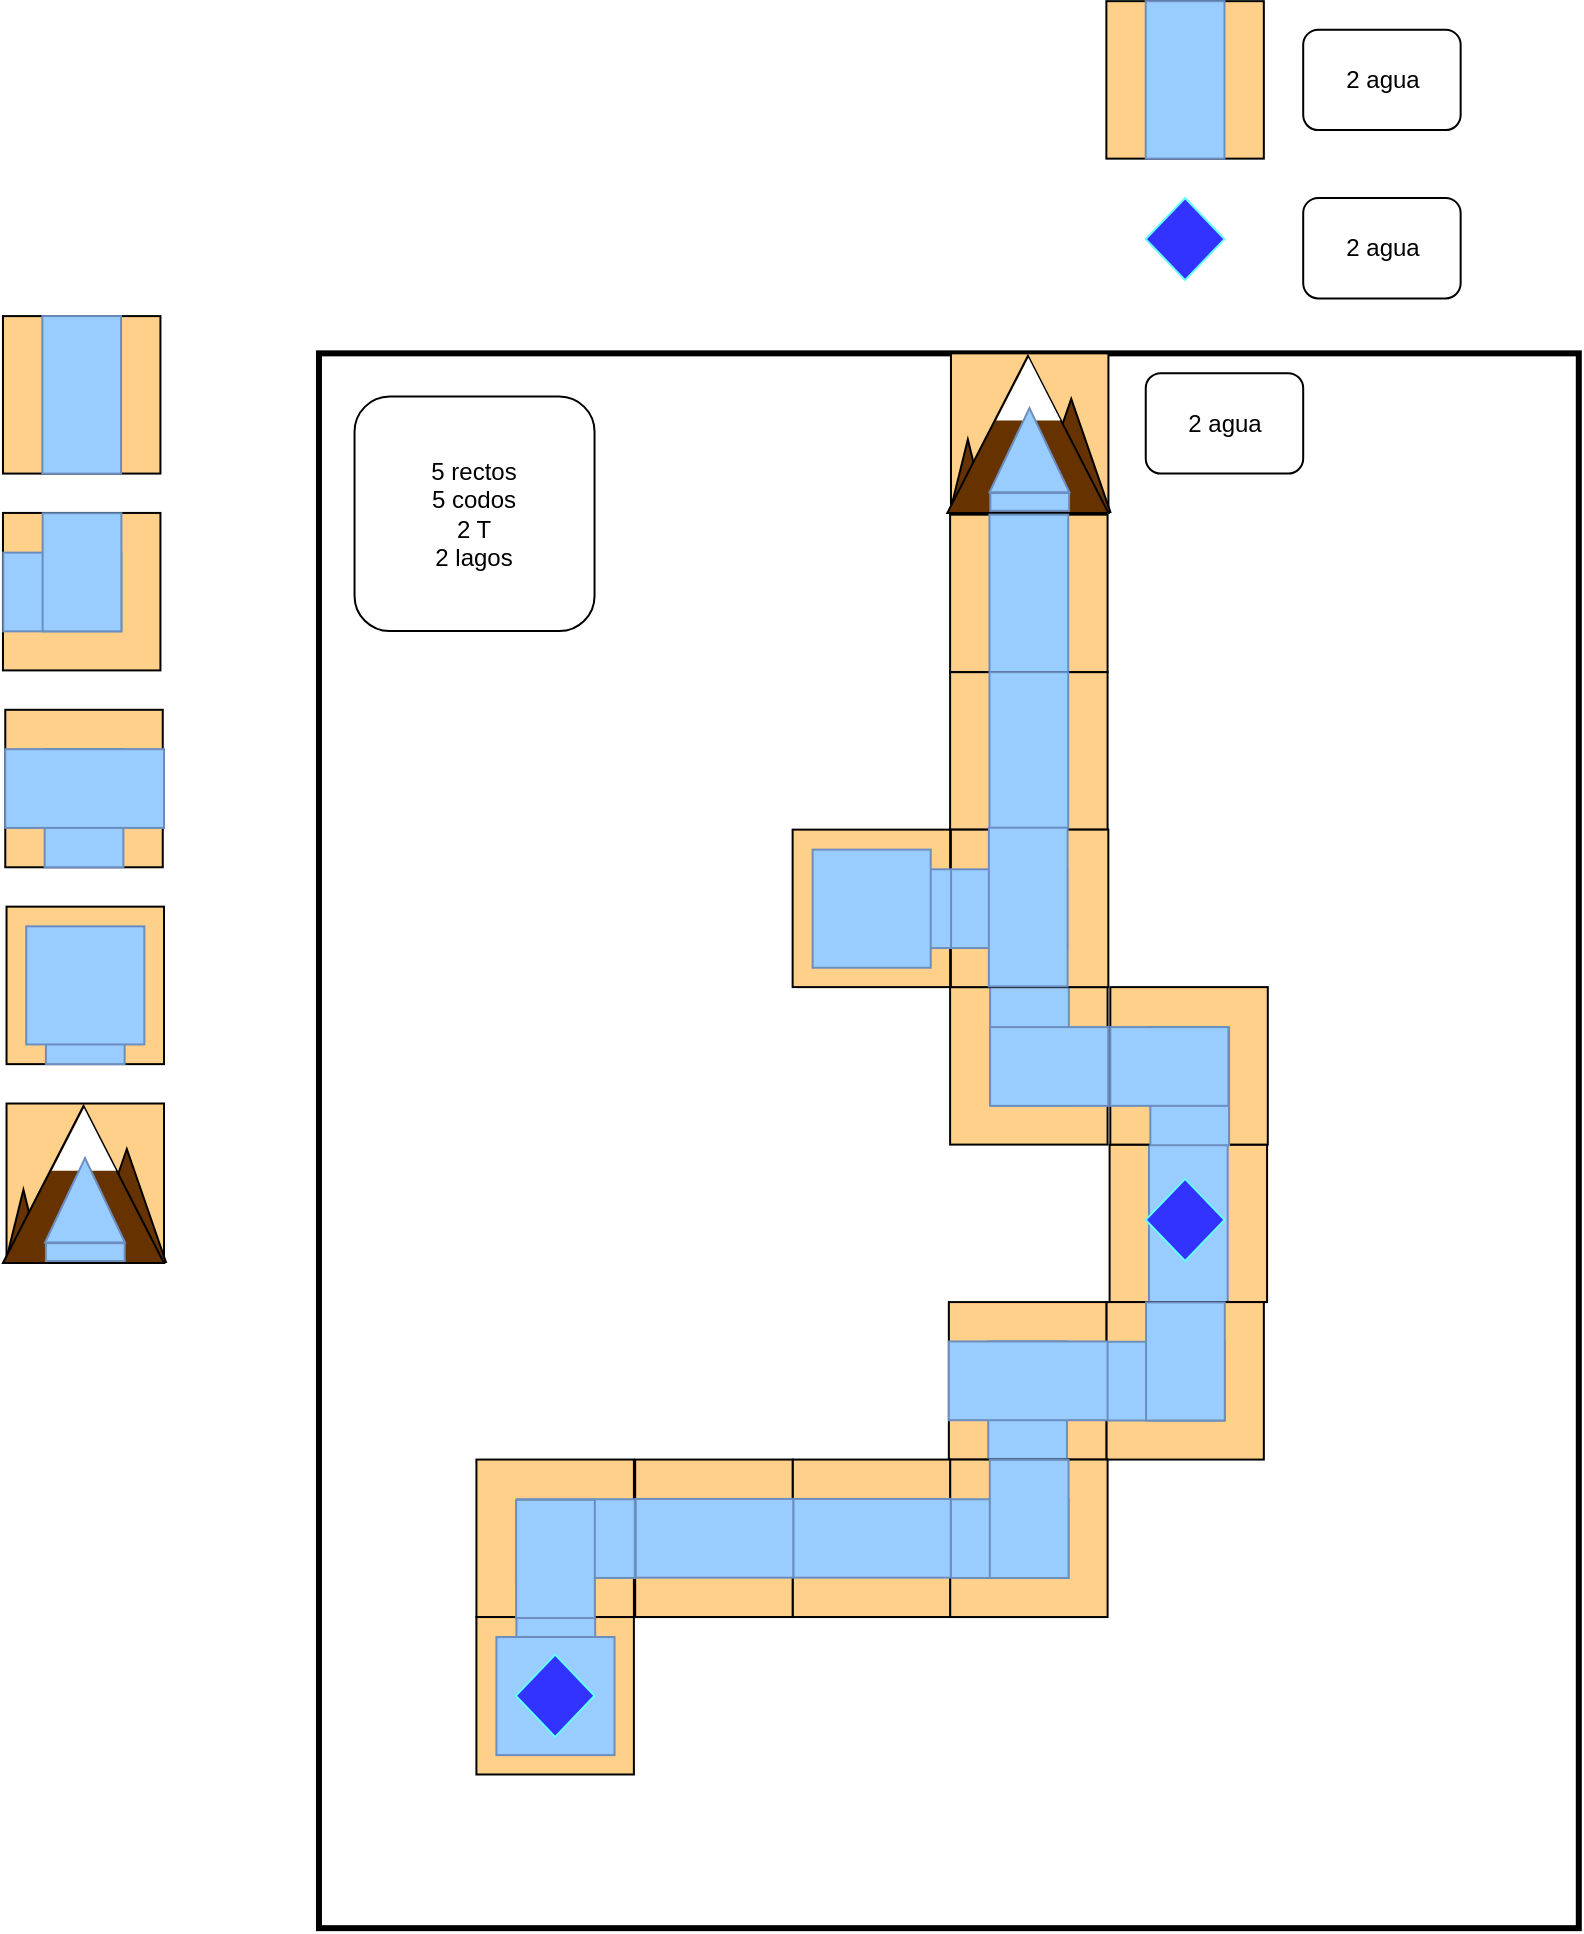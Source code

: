 <mxfile version="21.6.1" type="github">
  <diagram name="Page-1" id="2VUvKDMOOLKdO6o08y5Y">
    <mxGraphModel dx="2514" dy="2105" grid="1" gridSize="19.685" guides="1" tooltips="1" connect="1" arrows="1" fold="1" page="1" pageScale="1" pageWidth="827" pageHeight="1169" math="0" shadow="0">
      <root>
        <mxCell id="0" />
        <mxCell id="1" parent="0" />
        <mxCell id="bTT1aVTdTWUZ8_YD1Z94-91" value="" style="group;rotation=-180;" vertex="1" connectable="0" parent="1">
          <mxGeometry x="236.205" y="709.505" width="78.74" height="78.74" as="geometry" />
        </mxCell>
        <mxCell id="bTT1aVTdTWUZ8_YD1Z94-92" value="" style="rounded=0;whiteSpace=wrap;html=1;fillColor=#FFD08A;strokeColor=#000000;rotation=-180;" vertex="1" parent="bTT1aVTdTWUZ8_YD1Z94-91">
          <mxGeometry width="78.74" height="78.74" as="geometry" />
        </mxCell>
        <mxCell id="bTT1aVTdTWUZ8_YD1Z94-93" value="" style="rounded=0;whiteSpace=wrap;html=1;fillColor=#99CCFF;strokeColor=#6c8ebf;strokeWidth=1;rotation=-180;" vertex="1" parent="bTT1aVTdTWUZ8_YD1Z94-91">
          <mxGeometry x="20" width="39.37" height="59.05" as="geometry" />
        </mxCell>
        <mxCell id="bTT1aVTdTWUZ8_YD1Z94-94" value="" style="rounded=0;whiteSpace=wrap;html=1;fillColor=#99CCFF;strokeColor=#6c8ebf;strokeWidth=1;rotation=-180;" vertex="1" parent="bTT1aVTdTWUZ8_YD1Z94-91">
          <mxGeometry x="10" y="10" width="59.055" height="59.055" as="geometry" />
        </mxCell>
        <mxCell id="bTT1aVTdTWUZ8_YD1Z94-61" value="" style="group" vertex="1" connectable="0" parent="1">
          <mxGeometry x="552.8" y="473.3" width="78.74" height="78.74" as="geometry" />
        </mxCell>
        <mxCell id="bTT1aVTdTWUZ8_YD1Z94-62" value="" style="rounded=0;whiteSpace=wrap;html=1;fillColor=#FFD08A;strokeColor=#000000;" vertex="1" parent="bTT1aVTdTWUZ8_YD1Z94-61">
          <mxGeometry width="78.74" height="78.74" as="geometry" />
        </mxCell>
        <mxCell id="bTT1aVTdTWUZ8_YD1Z94-63" value="" style="rounded=0;whiteSpace=wrap;html=1;fillColor=#99CCFF;strokeColor=#6c8ebf;strokeWidth=1;" vertex="1" parent="bTT1aVTdTWUZ8_YD1Z94-61">
          <mxGeometry x="19.68" width="39.37" height="78.74" as="geometry" />
        </mxCell>
        <mxCell id="bTT1aVTdTWUZ8_YD1Z94-12" value="" style="rounded=0;whiteSpace=wrap;html=1;fillColor=none;strokeWidth=3;" vertex="1" parent="1">
          <mxGeometry x="157.48" y="77.68" width="629.92" height="787.4" as="geometry" />
        </mxCell>
        <mxCell id="bTT1aVTdTWUZ8_YD1Z94-7" value="" style="group" vertex="1" connectable="0" parent="1">
          <mxGeometry x="551.18" y="-98.42" width="78.74" height="78.74" as="geometry" />
        </mxCell>
        <mxCell id="P98hvPGVPlMy8sSOjnku-1" value="" style="rounded=0;whiteSpace=wrap;html=1;fillColor=#FFD08A;strokeColor=#000000;" parent="bTT1aVTdTWUZ8_YD1Z94-7" vertex="1">
          <mxGeometry width="78.74" height="78.74" as="geometry" />
        </mxCell>
        <mxCell id="P98hvPGVPlMy8sSOjnku-4" value="" style="rounded=0;whiteSpace=wrap;html=1;fillColor=#99CCFF;strokeColor=#6c8ebf;strokeWidth=1;" parent="bTT1aVTdTWUZ8_YD1Z94-7" vertex="1">
          <mxGeometry x="19.68" width="39.37" height="78.74" as="geometry" />
        </mxCell>
        <mxCell id="bTT1aVTdTWUZ8_YD1Z94-8" value="" style="group;direction=west;rotation=-180;" vertex="1" connectable="0" parent="1">
          <mxGeometry x="473.05" y="394.555" width="78.745" height="78.74" as="geometry" />
        </mxCell>
        <mxCell id="P98hvPGVPlMy8sSOjnku-6" value="" style="rounded=0;whiteSpace=wrap;html=1;fillColor=#FFD08A;strokeColor=#000000;rotation=-180;" parent="bTT1aVTdTWUZ8_YD1Z94-8" vertex="1">
          <mxGeometry width="78.74" height="78.74" as="geometry" />
        </mxCell>
        <mxCell id="P98hvPGVPlMy8sSOjnku-7" value="" style="rounded=0;whiteSpace=wrap;html=1;fillColor=#99CCFF;strokeColor=#6c8ebf;strokeWidth=1;rotation=-180;" parent="bTT1aVTdTWUZ8_YD1Z94-8" vertex="1">
          <mxGeometry x="20" width="39.37" height="59.05" as="geometry" />
        </mxCell>
        <mxCell id="P98hvPGVPlMy8sSOjnku-8" value="" style="rounded=0;whiteSpace=wrap;html=1;fillColor=#99CCFF;strokeColor=#6c8ebf;strokeWidth=1;rotation=-180;" parent="bTT1aVTdTWUZ8_YD1Z94-8" vertex="1">
          <mxGeometry x="20" y="20" width="59.06" height="39.37" as="geometry" />
        </mxCell>
        <mxCell id="bTT1aVTdTWUZ8_YD1Z94-10" value="" style="group" vertex="1" connectable="0" parent="1">
          <mxGeometry x="0.63" y="255.9" width="79.37" height="78.74" as="geometry" />
        </mxCell>
        <mxCell id="bTT1aVTdTWUZ8_YD1Z94-1" value="" style="rounded=0;whiteSpace=wrap;html=1;fillColor=#FFD08A;strokeColor=#000000;" vertex="1" parent="bTT1aVTdTWUZ8_YD1Z94-10">
          <mxGeometry x="0.01" width="78.74" height="78.74" as="geometry" />
        </mxCell>
        <mxCell id="bTT1aVTdTWUZ8_YD1Z94-2" value="" style="rounded=0;whiteSpace=wrap;html=1;fillColor=#99CCFF;strokeColor=#6c8ebf;strokeWidth=1;" vertex="1" parent="bTT1aVTdTWUZ8_YD1Z94-10">
          <mxGeometry x="19.695" y="19.685" width="39.37" height="59.05" as="geometry" />
        </mxCell>
        <mxCell id="bTT1aVTdTWUZ8_YD1Z94-3" value="" style="rounded=0;whiteSpace=wrap;html=1;fillColor=#99CCFF;strokeColor=#6c8ebf;strokeWidth=1;" vertex="1" parent="bTT1aVTdTWUZ8_YD1Z94-10">
          <mxGeometry y="19.69" width="79.37" height="39.37" as="geometry" />
        </mxCell>
        <mxCell id="bTT1aVTdTWUZ8_YD1Z94-11" value="" style="group" vertex="1" connectable="0" parent="1">
          <mxGeometry x="1.265" y="354.325" width="78.74" height="78.74" as="geometry" />
        </mxCell>
        <mxCell id="bTT1aVTdTWUZ8_YD1Z94-4" value="" style="rounded=0;whiteSpace=wrap;html=1;fillColor=#FFD08A;strokeColor=#000000;" vertex="1" parent="bTT1aVTdTWUZ8_YD1Z94-11">
          <mxGeometry width="78.74" height="78.74" as="geometry" />
        </mxCell>
        <mxCell id="bTT1aVTdTWUZ8_YD1Z94-5" value="" style="rounded=0;whiteSpace=wrap;html=1;fillColor=#99CCFF;strokeColor=#6c8ebf;strokeWidth=1;" vertex="1" parent="bTT1aVTdTWUZ8_YD1Z94-11">
          <mxGeometry x="19.685" y="19.685" width="39.37" height="59.05" as="geometry" />
        </mxCell>
        <mxCell id="bTT1aVTdTWUZ8_YD1Z94-6" value="" style="rounded=0;whiteSpace=wrap;html=1;fillColor=#99CCFF;strokeColor=#6c8ebf;strokeWidth=1;" vertex="1" parent="bTT1aVTdTWUZ8_YD1Z94-11">
          <mxGeometry x="9.845" y="9.845" width="59.055" height="59.055" as="geometry" />
        </mxCell>
        <mxCell id="bTT1aVTdTWUZ8_YD1Z94-23" value="" style="group" vertex="1" connectable="0" parent="1">
          <mxGeometry x="-0.52" y="452.755" width="81.465" height="79.785" as="geometry" />
        </mxCell>
        <mxCell id="bTT1aVTdTWUZ8_YD1Z94-15" value="" style="rounded=0;whiteSpace=wrap;html=1;fillColor=#FFD08A;strokeColor=#000000;" vertex="1" parent="bTT1aVTdTWUZ8_YD1Z94-23">
          <mxGeometry x="1.785" width="78.74" height="78.74" as="geometry" />
        </mxCell>
        <mxCell id="bTT1aVTdTWUZ8_YD1Z94-22" value="" style="triangle;whiteSpace=wrap;html=1;rotation=-90;fillColor=#663300;" vertex="1" parent="bTT1aVTdTWUZ8_YD1Z94-23">
          <mxGeometry x="-8.04" y="52.335" width="36.54" height="18" as="geometry" />
        </mxCell>
        <mxCell id="bTT1aVTdTWUZ8_YD1Z94-21" value="" style="triangle;whiteSpace=wrap;html=1;rotation=-90;fillColor=#663300;" vertex="1" parent="bTT1aVTdTWUZ8_YD1Z94-23">
          <mxGeometry x="33.68" y="31.475" width="56.5" height="39.07" as="geometry" />
        </mxCell>
        <mxCell id="bTT1aVTdTWUZ8_YD1Z94-18" value="" style="triangle;whiteSpace=wrap;html=1;rotation=-90;fillColor=#663300;" vertex="1" parent="bTT1aVTdTWUZ8_YD1Z94-23">
          <mxGeometry x="0.99" y="0.255" width="78.54" height="80.52" as="geometry" />
        </mxCell>
        <mxCell id="bTT1aVTdTWUZ8_YD1Z94-16" value="" style="rounded=0;whiteSpace=wrap;html=1;fillColor=#99CCFF;strokeColor=#6c8ebf;strokeWidth=1;" vertex="1" parent="bTT1aVTdTWUZ8_YD1Z94-23">
          <mxGeometry x="21.48" y="69.815" width="39.37" height="8.92" as="geometry" />
        </mxCell>
        <mxCell id="bTT1aVTdTWUZ8_YD1Z94-19" value="" style="triangle;whiteSpace=wrap;html=1;rotation=-90;fillColor=#FFFFFF;strokeColor=none;" vertex="1" parent="bTT1aVTdTWUZ8_YD1Z94-23">
          <mxGeometry x="24.84" y="1.815" width="31.34" height="32.17" as="geometry" />
        </mxCell>
        <mxCell id="bTT1aVTdTWUZ8_YD1Z94-20" value="" style="triangle;whiteSpace=wrap;html=1;rotation=-90;fillColor=#99CCFF;strokeColor=#6c8ebf;rounded=0;strokeWidth=1;" vertex="1" parent="bTT1aVTdTWUZ8_YD1Z94-23">
          <mxGeometry x="19.94" y="28.425" width="42.18" height="39.93" as="geometry" />
        </mxCell>
        <mxCell id="bTT1aVTdTWUZ8_YD1Z94-28" value="" style="group" vertex="1" connectable="0" parent="1">
          <mxGeometry x="471.69" y="77.685" width="81.465" height="79.785" as="geometry" />
        </mxCell>
        <mxCell id="bTT1aVTdTWUZ8_YD1Z94-29" value="" style="rounded=0;whiteSpace=wrap;html=1;fillColor=#FFD08A;strokeColor=#000000;" vertex="1" parent="bTT1aVTdTWUZ8_YD1Z94-28">
          <mxGeometry x="1.785" width="78.74" height="78.74" as="geometry" />
        </mxCell>
        <mxCell id="bTT1aVTdTWUZ8_YD1Z94-30" value="" style="triangle;whiteSpace=wrap;html=1;rotation=-90;fillColor=#663300;" vertex="1" parent="bTT1aVTdTWUZ8_YD1Z94-28">
          <mxGeometry x="-8.04" y="52.335" width="36.54" height="18" as="geometry" />
        </mxCell>
        <mxCell id="bTT1aVTdTWUZ8_YD1Z94-31" value="" style="triangle;whiteSpace=wrap;html=1;rotation=-90;fillColor=#663300;" vertex="1" parent="bTT1aVTdTWUZ8_YD1Z94-28">
          <mxGeometry x="33.68" y="31.475" width="56.5" height="39.07" as="geometry" />
        </mxCell>
        <mxCell id="bTT1aVTdTWUZ8_YD1Z94-32" value="" style="triangle;whiteSpace=wrap;html=1;rotation=-90;fillColor=#663300;" vertex="1" parent="bTT1aVTdTWUZ8_YD1Z94-28">
          <mxGeometry x="0.99" y="0.255" width="78.54" height="80.52" as="geometry" />
        </mxCell>
        <mxCell id="bTT1aVTdTWUZ8_YD1Z94-33" value="" style="rounded=0;whiteSpace=wrap;html=1;fillColor=#99CCFF;strokeColor=#6c8ebf;strokeWidth=1;" vertex="1" parent="bTT1aVTdTWUZ8_YD1Z94-28">
          <mxGeometry x="21.48" y="69.815" width="39.37" height="8.92" as="geometry" />
        </mxCell>
        <mxCell id="bTT1aVTdTWUZ8_YD1Z94-34" value="" style="triangle;whiteSpace=wrap;html=1;rotation=-90;fillColor=#FFFFFF;strokeColor=none;" vertex="1" parent="bTT1aVTdTWUZ8_YD1Z94-28">
          <mxGeometry x="24.84" y="1.815" width="31.34" height="32.17" as="geometry" />
        </mxCell>
        <mxCell id="bTT1aVTdTWUZ8_YD1Z94-35" value="" style="triangle;whiteSpace=wrap;html=1;rotation=-90;fillColor=#99CCFF;strokeColor=#6c8ebf;rounded=0;strokeWidth=1;" vertex="1" parent="bTT1aVTdTWUZ8_YD1Z94-28">
          <mxGeometry x="19.94" y="28.425" width="42.18" height="39.93" as="geometry" />
        </mxCell>
        <mxCell id="bTT1aVTdTWUZ8_YD1Z94-36" value="" style="group" vertex="1" connectable="0" parent="1">
          <mxGeometry x="473.05" y="158.34" width="78.74" height="78.74" as="geometry" />
        </mxCell>
        <mxCell id="bTT1aVTdTWUZ8_YD1Z94-37" value="" style="rounded=0;whiteSpace=wrap;html=1;fillColor=#FFD08A;strokeColor=#000000;" vertex="1" parent="bTT1aVTdTWUZ8_YD1Z94-36">
          <mxGeometry width="78.74" height="78.74" as="geometry" />
        </mxCell>
        <mxCell id="bTT1aVTdTWUZ8_YD1Z94-38" value="" style="rounded=0;whiteSpace=wrap;html=1;fillColor=#99CCFF;strokeColor=#6c8ebf;strokeWidth=1;" vertex="1" parent="bTT1aVTdTWUZ8_YD1Z94-36">
          <mxGeometry x="19.68" width="39.37" height="78.74" as="geometry" />
        </mxCell>
        <mxCell id="bTT1aVTdTWUZ8_YD1Z94-40" value="" style="group" vertex="1" connectable="0" parent="1">
          <mxGeometry x="473.05" y="237.08" width="78.74" height="78.74" as="geometry" />
        </mxCell>
        <mxCell id="bTT1aVTdTWUZ8_YD1Z94-41" value="" style="rounded=0;whiteSpace=wrap;html=1;fillColor=#FFD08A;strokeColor=#000000;" vertex="1" parent="bTT1aVTdTWUZ8_YD1Z94-40">
          <mxGeometry width="78.74" height="78.74" as="geometry" />
        </mxCell>
        <mxCell id="bTT1aVTdTWUZ8_YD1Z94-42" value="" style="rounded=0;whiteSpace=wrap;html=1;fillColor=#99CCFF;strokeColor=#6c8ebf;strokeWidth=1;" vertex="1" parent="bTT1aVTdTWUZ8_YD1Z94-40">
          <mxGeometry x="19.68" width="39.37" height="78.74" as="geometry" />
        </mxCell>
        <mxCell id="bTT1aVTdTWUZ8_YD1Z94-43" value="" style="group;rotation=90;" vertex="1" connectable="0" parent="1">
          <mxGeometry x="472.43" y="315.82" width="79.37" height="78.74" as="geometry" />
        </mxCell>
        <mxCell id="bTT1aVTdTWUZ8_YD1Z94-44" value="" style="rounded=0;whiteSpace=wrap;html=1;fillColor=#FFD08A;strokeColor=#000000;rotation=90;" vertex="1" parent="bTT1aVTdTWUZ8_YD1Z94-43">
          <mxGeometry x="1" width="78.74" height="78.74" as="geometry" />
        </mxCell>
        <mxCell id="bTT1aVTdTWUZ8_YD1Z94-45" value="" style="rounded=0;whiteSpace=wrap;html=1;fillColor=#99CCFF;strokeColor=#6c8ebf;strokeWidth=1;rotation=90;" vertex="1" parent="bTT1aVTdTWUZ8_YD1Z94-43">
          <mxGeometry x="10" y="10" width="39.37" height="59.05" as="geometry" />
        </mxCell>
        <mxCell id="bTT1aVTdTWUZ8_YD1Z94-46" value="" style="rounded=0;whiteSpace=wrap;html=1;fillColor=#99CCFF;strokeColor=#6c8ebf;strokeWidth=1;rotation=90;" vertex="1" parent="bTT1aVTdTWUZ8_YD1Z94-43">
          <mxGeometry y="19" width="79.37" height="39.37" as="geometry" />
        </mxCell>
        <mxCell id="bTT1aVTdTWUZ8_YD1Z94-47" value="" style="group;rotation=-90;" vertex="1" connectable="0" parent="1">
          <mxGeometry x="394.315" y="315.815" width="78.74" height="78.74" as="geometry" />
        </mxCell>
        <mxCell id="bTT1aVTdTWUZ8_YD1Z94-48" value="" style="rounded=0;whiteSpace=wrap;html=1;fillColor=#FFD08A;strokeColor=#000000;rotation=-90;" vertex="1" parent="bTT1aVTdTWUZ8_YD1Z94-47">
          <mxGeometry width="78.74" height="78.74" as="geometry" />
        </mxCell>
        <mxCell id="bTT1aVTdTWUZ8_YD1Z94-49" value="" style="rounded=0;whiteSpace=wrap;html=1;fillColor=#99CCFF;strokeColor=#6c8ebf;strokeWidth=1;rotation=-90;" vertex="1" parent="bTT1aVTdTWUZ8_YD1Z94-47">
          <mxGeometry x="30" y="10" width="39.37" height="59.05" as="geometry" />
        </mxCell>
        <mxCell id="bTT1aVTdTWUZ8_YD1Z94-50" value="" style="rounded=0;whiteSpace=wrap;html=1;fillColor=#99CCFF;strokeColor=#6c8ebf;strokeWidth=1;rotation=-90;" vertex="1" parent="bTT1aVTdTWUZ8_YD1Z94-47">
          <mxGeometry x="10" y="10" width="59.055" height="59.055" as="geometry" />
        </mxCell>
        <mxCell id="bTT1aVTdTWUZ8_YD1Z94-24" value="" style="rhombus;whiteSpace=wrap;html=1;fillColor=#3333FF;strokeColor=#66FFFF;" vertex="1" parent="1">
          <mxGeometry x="570.87" width="39.37" height="41.07" as="geometry" />
        </mxCell>
        <mxCell id="bTT1aVTdTWUZ8_YD1Z94-26" value="" style="rhombus;whiteSpace=wrap;html=1;fillColor=#3333FF;strokeColor=#66FFFF;" vertex="1" parent="1">
          <mxGeometry x="570.87" y="490.42" width="39.37" height="41.07" as="geometry" />
        </mxCell>
        <mxCell id="bTT1aVTdTWUZ8_YD1Z94-27" value="" style="rhombus;whiteSpace=wrap;html=1;fillColor=#3333FF;strokeColor=#66FFFF;" vertex="1" parent="1">
          <mxGeometry x="255.9" y="728.34" width="39.37" height="41.07" as="geometry" />
        </mxCell>
        <mxCell id="bTT1aVTdTWUZ8_YD1Z94-53" value="" style="group;direction=west;rotation=0;" vertex="1" connectable="0" parent="1">
          <mxGeometry x="553.16" y="394.555" width="78.745" height="78.74" as="geometry" />
        </mxCell>
        <mxCell id="bTT1aVTdTWUZ8_YD1Z94-54" value="" style="rounded=0;whiteSpace=wrap;html=1;fillColor=#FFD08A;strokeColor=#000000;rotation=0;" vertex="1" parent="bTT1aVTdTWUZ8_YD1Z94-53">
          <mxGeometry width="78.74" height="78.74" as="geometry" />
        </mxCell>
        <mxCell id="bTT1aVTdTWUZ8_YD1Z94-55" value="" style="rounded=0;whiteSpace=wrap;html=1;fillColor=#99CCFF;strokeColor=#6c8ebf;strokeWidth=1;rotation=0;" vertex="1" parent="bTT1aVTdTWUZ8_YD1Z94-53">
          <mxGeometry x="20" y="20" width="39.37" height="59.05" as="geometry" />
        </mxCell>
        <mxCell id="bTT1aVTdTWUZ8_YD1Z94-56" value="" style="rounded=0;whiteSpace=wrap;html=1;fillColor=#99CCFF;strokeColor=#6c8ebf;strokeWidth=1;rotation=0;" vertex="1" parent="bTT1aVTdTWUZ8_YD1Z94-53">
          <mxGeometry y="20" width="59.06" height="39.37" as="geometry" />
        </mxCell>
        <mxCell id="bTT1aVTdTWUZ8_YD1Z94-57" value="" style="group;direction=west;rotation=90;" vertex="1" connectable="0" parent="1">
          <mxGeometry x="551.18" y="552.045" width="78.745" height="78.74" as="geometry" />
        </mxCell>
        <mxCell id="bTT1aVTdTWUZ8_YD1Z94-58" value="" style="rounded=0;whiteSpace=wrap;html=1;fillColor=#FFD08A;strokeColor=#000000;rotation=90;" vertex="1" parent="bTT1aVTdTWUZ8_YD1Z94-57">
          <mxGeometry width="78.74" height="78.74" as="geometry" />
        </mxCell>
        <mxCell id="bTT1aVTdTWUZ8_YD1Z94-59" value="" style="rounded=0;whiteSpace=wrap;html=1;fillColor=#99CCFF;strokeColor=#6c8ebf;strokeWidth=1;rotation=90;" vertex="1" parent="bTT1aVTdTWUZ8_YD1Z94-57">
          <mxGeometry x="10" y="10" width="39.37" height="59.05" as="geometry" />
        </mxCell>
        <mxCell id="bTT1aVTdTWUZ8_YD1Z94-60" value="" style="rounded=0;whiteSpace=wrap;html=1;fillColor=#99CCFF;strokeColor=#6c8ebf;strokeWidth=1;rotation=90;" vertex="1" parent="bTT1aVTdTWUZ8_YD1Z94-57">
          <mxGeometry x="10" y="10" width="59.06" height="39.37" as="geometry" />
        </mxCell>
        <mxCell id="bTT1aVTdTWUZ8_YD1Z94-64" value="" style="group" vertex="1" connectable="0" parent="1">
          <mxGeometry x="472.42" y="552.04" width="79.37" height="78.74" as="geometry" />
        </mxCell>
        <mxCell id="bTT1aVTdTWUZ8_YD1Z94-65" value="" style="rounded=0;whiteSpace=wrap;html=1;fillColor=#FFD08A;strokeColor=#000000;" vertex="1" parent="bTT1aVTdTWUZ8_YD1Z94-64">
          <mxGeometry x="0.01" width="78.74" height="78.74" as="geometry" />
        </mxCell>
        <mxCell id="bTT1aVTdTWUZ8_YD1Z94-66" value="" style="rounded=0;whiteSpace=wrap;html=1;fillColor=#99CCFF;strokeColor=#6c8ebf;strokeWidth=1;" vertex="1" parent="bTT1aVTdTWUZ8_YD1Z94-64">
          <mxGeometry x="19.695" y="19.685" width="39.37" height="59.05" as="geometry" />
        </mxCell>
        <mxCell id="bTT1aVTdTWUZ8_YD1Z94-67" value="" style="rounded=0;whiteSpace=wrap;html=1;fillColor=#99CCFF;strokeColor=#6c8ebf;strokeWidth=1;" vertex="1" parent="bTT1aVTdTWUZ8_YD1Z94-64">
          <mxGeometry y="19.69" width="79.37" height="39.37" as="geometry" />
        </mxCell>
        <mxCell id="bTT1aVTdTWUZ8_YD1Z94-73" value="" style="group;direction=west;rotation=90;" vertex="1" connectable="0" parent="1">
          <mxGeometry x="-0.52" y="157.465" width="78.745" height="78.74" as="geometry" />
        </mxCell>
        <mxCell id="bTT1aVTdTWUZ8_YD1Z94-74" value="" style="rounded=0;whiteSpace=wrap;html=1;fillColor=#FFD08A;strokeColor=#000000;rotation=90;" vertex="1" parent="bTT1aVTdTWUZ8_YD1Z94-73">
          <mxGeometry width="78.74" height="78.74" as="geometry" />
        </mxCell>
        <mxCell id="bTT1aVTdTWUZ8_YD1Z94-75" value="" style="rounded=0;whiteSpace=wrap;html=1;fillColor=#99CCFF;strokeColor=#6c8ebf;strokeWidth=1;rotation=90;" vertex="1" parent="bTT1aVTdTWUZ8_YD1Z94-73">
          <mxGeometry x="10" y="10" width="39.37" height="59.05" as="geometry" />
        </mxCell>
        <mxCell id="bTT1aVTdTWUZ8_YD1Z94-76" value="" style="rounded=0;whiteSpace=wrap;html=1;fillColor=#99CCFF;strokeColor=#6c8ebf;strokeWidth=1;rotation=90;" vertex="1" parent="bTT1aVTdTWUZ8_YD1Z94-73">
          <mxGeometry x="10" y="10" width="59.06" height="39.37" as="geometry" />
        </mxCell>
        <mxCell id="bTT1aVTdTWUZ8_YD1Z94-77" value="" style="group;direction=west;rotation=90;" vertex="1" connectable="0" parent="1">
          <mxGeometry x="473.06" y="630.785" width="78.745" height="78.74" as="geometry" />
        </mxCell>
        <mxCell id="bTT1aVTdTWUZ8_YD1Z94-78" value="" style="rounded=0;whiteSpace=wrap;html=1;fillColor=#FFD08A;strokeColor=#000000;rotation=90;" vertex="1" parent="bTT1aVTdTWUZ8_YD1Z94-77">
          <mxGeometry width="78.74" height="78.74" as="geometry" />
        </mxCell>
        <mxCell id="bTT1aVTdTWUZ8_YD1Z94-79" value="" style="rounded=0;whiteSpace=wrap;html=1;fillColor=#99CCFF;strokeColor=#6c8ebf;strokeWidth=1;rotation=90;" vertex="1" parent="bTT1aVTdTWUZ8_YD1Z94-77">
          <mxGeometry x="10" y="10" width="39.37" height="59.05" as="geometry" />
        </mxCell>
        <mxCell id="bTT1aVTdTWUZ8_YD1Z94-80" value="" style="rounded=0;whiteSpace=wrap;html=1;fillColor=#99CCFF;strokeColor=#6c8ebf;strokeWidth=1;rotation=90;" vertex="1" parent="bTT1aVTdTWUZ8_YD1Z94-77">
          <mxGeometry x="10" y="10" width="59.06" height="39.37" as="geometry" />
        </mxCell>
        <mxCell id="bTT1aVTdTWUZ8_YD1Z94-81" value="" style="group;rotation=90;" vertex="1" connectable="0" parent="1">
          <mxGeometry x="394.32" y="630.78" width="78.74" height="78.74" as="geometry" />
        </mxCell>
        <mxCell id="bTT1aVTdTWUZ8_YD1Z94-82" value="" style="rounded=0;whiteSpace=wrap;html=1;fillColor=#FFD08A;strokeColor=#000000;rotation=90;" vertex="1" parent="bTT1aVTdTWUZ8_YD1Z94-81">
          <mxGeometry width="78.74" height="78.74" as="geometry" />
        </mxCell>
        <mxCell id="bTT1aVTdTWUZ8_YD1Z94-83" value="" style="rounded=0;whiteSpace=wrap;html=1;fillColor=#99CCFF;strokeColor=#6c8ebf;strokeWidth=1;rotation=90;" vertex="1" parent="bTT1aVTdTWUZ8_YD1Z94-81">
          <mxGeometry x="20" width="39.37" height="78.74" as="geometry" />
        </mxCell>
        <mxCell id="bTT1aVTdTWUZ8_YD1Z94-84" value="" style="group;rotation=90;" vertex="1" connectable="0" parent="1">
          <mxGeometry x="315.58" y="630.78" width="78.74" height="78.74" as="geometry" />
        </mxCell>
        <mxCell id="bTT1aVTdTWUZ8_YD1Z94-85" value="" style="rounded=0;whiteSpace=wrap;html=1;fillColor=#FFD08A;strokeColor=#000000;rotation=90;" vertex="1" parent="bTT1aVTdTWUZ8_YD1Z94-84">
          <mxGeometry width="78.74" height="78.74" as="geometry" />
        </mxCell>
        <mxCell id="bTT1aVTdTWUZ8_YD1Z94-86" value="" style="rounded=0;whiteSpace=wrap;html=1;fillColor=#99CCFF;strokeColor=#6c8ebf;strokeWidth=1;rotation=90;" vertex="1" parent="bTT1aVTdTWUZ8_YD1Z94-84">
          <mxGeometry x="20" width="39.37" height="78.74" as="geometry" />
        </mxCell>
        <mxCell id="bTT1aVTdTWUZ8_YD1Z94-87" value="" style="group;direction=west;rotation=-90;" vertex="1" connectable="0" parent="1">
          <mxGeometry x="236.21" y="630.775" width="78.745" height="78.74" as="geometry" />
        </mxCell>
        <mxCell id="bTT1aVTdTWUZ8_YD1Z94-88" value="" style="rounded=0;whiteSpace=wrap;html=1;fillColor=#FFD08A;strokeColor=#000000;rotation=-90;" vertex="1" parent="bTT1aVTdTWUZ8_YD1Z94-87">
          <mxGeometry width="78.74" height="78.74" as="geometry" />
        </mxCell>
        <mxCell id="bTT1aVTdTWUZ8_YD1Z94-89" value="" style="rounded=0;whiteSpace=wrap;html=1;fillColor=#99CCFF;strokeColor=#6c8ebf;strokeWidth=1;rotation=-90;" vertex="1" parent="bTT1aVTdTWUZ8_YD1Z94-87">
          <mxGeometry x="30" y="10" width="39.37" height="59.05" as="geometry" />
        </mxCell>
        <mxCell id="bTT1aVTdTWUZ8_YD1Z94-90" value="" style="rounded=0;whiteSpace=wrap;html=1;fillColor=#99CCFF;strokeColor=#6c8ebf;strokeWidth=1;rotation=-90;" vertex="1" parent="bTT1aVTdTWUZ8_YD1Z94-87">
          <mxGeometry x="10" y="30" width="59.06" height="39.37" as="geometry" />
        </mxCell>
        <mxCell id="bTT1aVTdTWUZ8_YD1Z94-95" value="5 rectos&lt;br&gt;5 codos&lt;br&gt;2 T&lt;br&gt;2 lagos" style="rounded=1;whiteSpace=wrap;html=1;" vertex="1" parent="1">
          <mxGeometry x="175.27" y="99.29" width="120" height="117.24" as="geometry" />
        </mxCell>
        <mxCell id="bTT1aVTdTWUZ8_YD1Z94-96" value="2 agua" style="rounded=1;whiteSpace=wrap;html=1;" vertex="1" parent="1">
          <mxGeometry x="570.87" y="87.58" width="78.73" height="50.21" as="geometry" />
        </mxCell>
        <mxCell id="bTT1aVTdTWUZ8_YD1Z94-97" value="2 agua" style="rounded=1;whiteSpace=wrap;html=1;" vertex="1" parent="1">
          <mxGeometry x="649.6" width="78.73" height="50.21" as="geometry" />
        </mxCell>
        <mxCell id="bTT1aVTdTWUZ8_YD1Z94-98" value="" style="group" vertex="1" connectable="0" parent="1">
          <mxGeometry x="-0.52" y="59.05" width="78.74" height="78.74" as="geometry" />
        </mxCell>
        <mxCell id="bTT1aVTdTWUZ8_YD1Z94-99" value="" style="rounded=0;whiteSpace=wrap;html=1;fillColor=#FFD08A;strokeColor=#000000;" vertex="1" parent="bTT1aVTdTWUZ8_YD1Z94-98">
          <mxGeometry width="78.74" height="78.74" as="geometry" />
        </mxCell>
        <mxCell id="bTT1aVTdTWUZ8_YD1Z94-100" value="" style="rounded=0;whiteSpace=wrap;html=1;fillColor=#99CCFF;strokeColor=#6c8ebf;strokeWidth=1;" vertex="1" parent="bTT1aVTdTWUZ8_YD1Z94-98">
          <mxGeometry x="19.68" width="39.37" height="78.74" as="geometry" />
        </mxCell>
        <mxCell id="bTT1aVTdTWUZ8_YD1Z94-101" value="2 agua" style="rounded=1;whiteSpace=wrap;html=1;" vertex="1" parent="1">
          <mxGeometry x="649.6" y="-84.16" width="78.73" height="50.21" as="geometry" />
        </mxCell>
      </root>
    </mxGraphModel>
  </diagram>
</mxfile>
